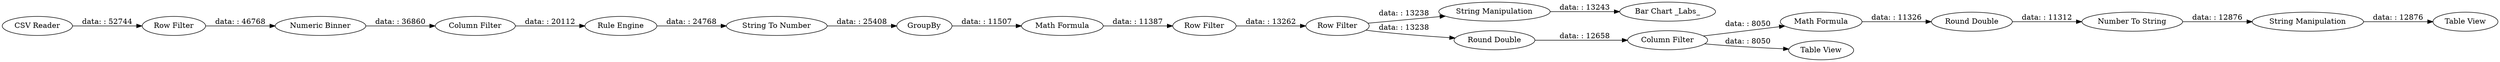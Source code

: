 digraph {
	"-1431697495294941894_103" [label="String Manipulation"]
	"-1431697495294941894_99" [label="Math Formula"]
	"-1431697495294941894_14" [label="String Manipulation"]
	"-1431697495294941894_3" [label="Rule Engine"]
	"-1431697495294941894_17" [label="Column Filter"]
	"-1431697495294941894_18" [label="Table View"]
	"-1431697495294941894_9" [label="String To Number"]
	"-1431697495294941894_8" [label=GroupBy]
	"-1431697495294941894_16" [label="Round Double"]
	"-1431697495294941894_7" [label="Column Filter"]
	"-1431697495294941894_100" [label="Table View"]
	"-1431697495294941894_102" [label="Number To String"]
	"-1431697495294941894_12" [label="Row Filter"]
	"-1431697495294941894_5" [label="Row Filter"]
	"-1431697495294941894_11" [label="Math Formula"]
	"-1431697495294941894_6" [label="CSV Reader"]
	"-1431697495294941894_10" [label="Bar Chart _Labs_"]
	"-1431697495294941894_105" [label="Numeric Binner"]
	"-1431697495294941894_106" [label="Row Filter"]
	"-1431697495294941894_101" [label="Round Double"]
	"-1431697495294941894_16" -> "-1431697495294941894_17" [label="data: : 12658"]
	"-1431697495294941894_7" -> "-1431697495294941894_3" [label="data: : 20112"]
	"-1431697495294941894_103" -> "-1431697495294941894_100" [label="data: : 12876"]
	"-1431697495294941894_106" -> "-1431697495294941894_14" [label="data: : 13238"]
	"-1431697495294941894_106" -> "-1431697495294941894_16" [label="data: : 13238"]
	"-1431697495294941894_3" -> "-1431697495294941894_9" [label="data: : 24768"]
	"-1431697495294941894_102" -> "-1431697495294941894_103" [label="data: : 12876"]
	"-1431697495294941894_14" -> "-1431697495294941894_10" [label="data: : 13243"]
	"-1431697495294941894_8" -> "-1431697495294941894_11" [label="data: : 11507"]
	"-1431697495294941894_6" -> "-1431697495294941894_5" [label="data: : 52744"]
	"-1431697495294941894_101" -> "-1431697495294941894_102" [label="data: : 11312"]
	"-1431697495294941894_11" -> "-1431697495294941894_12" [label="data: : 11387"]
	"-1431697495294941894_17" -> "-1431697495294941894_18" [label="data: : 8050"]
	"-1431697495294941894_12" -> "-1431697495294941894_106" [label="data: : 13262"]
	"-1431697495294941894_99" -> "-1431697495294941894_101" [label="data: : 11326"]
	"-1431697495294941894_17" -> "-1431697495294941894_99" [label="data: : 8050"]
	"-1431697495294941894_5" -> "-1431697495294941894_105" [label="data: : 46768"]
	"-1431697495294941894_105" -> "-1431697495294941894_7" [label="data: : 36860"]
	"-1431697495294941894_9" -> "-1431697495294941894_8" [label="data: : 25408"]
	rankdir=LR
}

